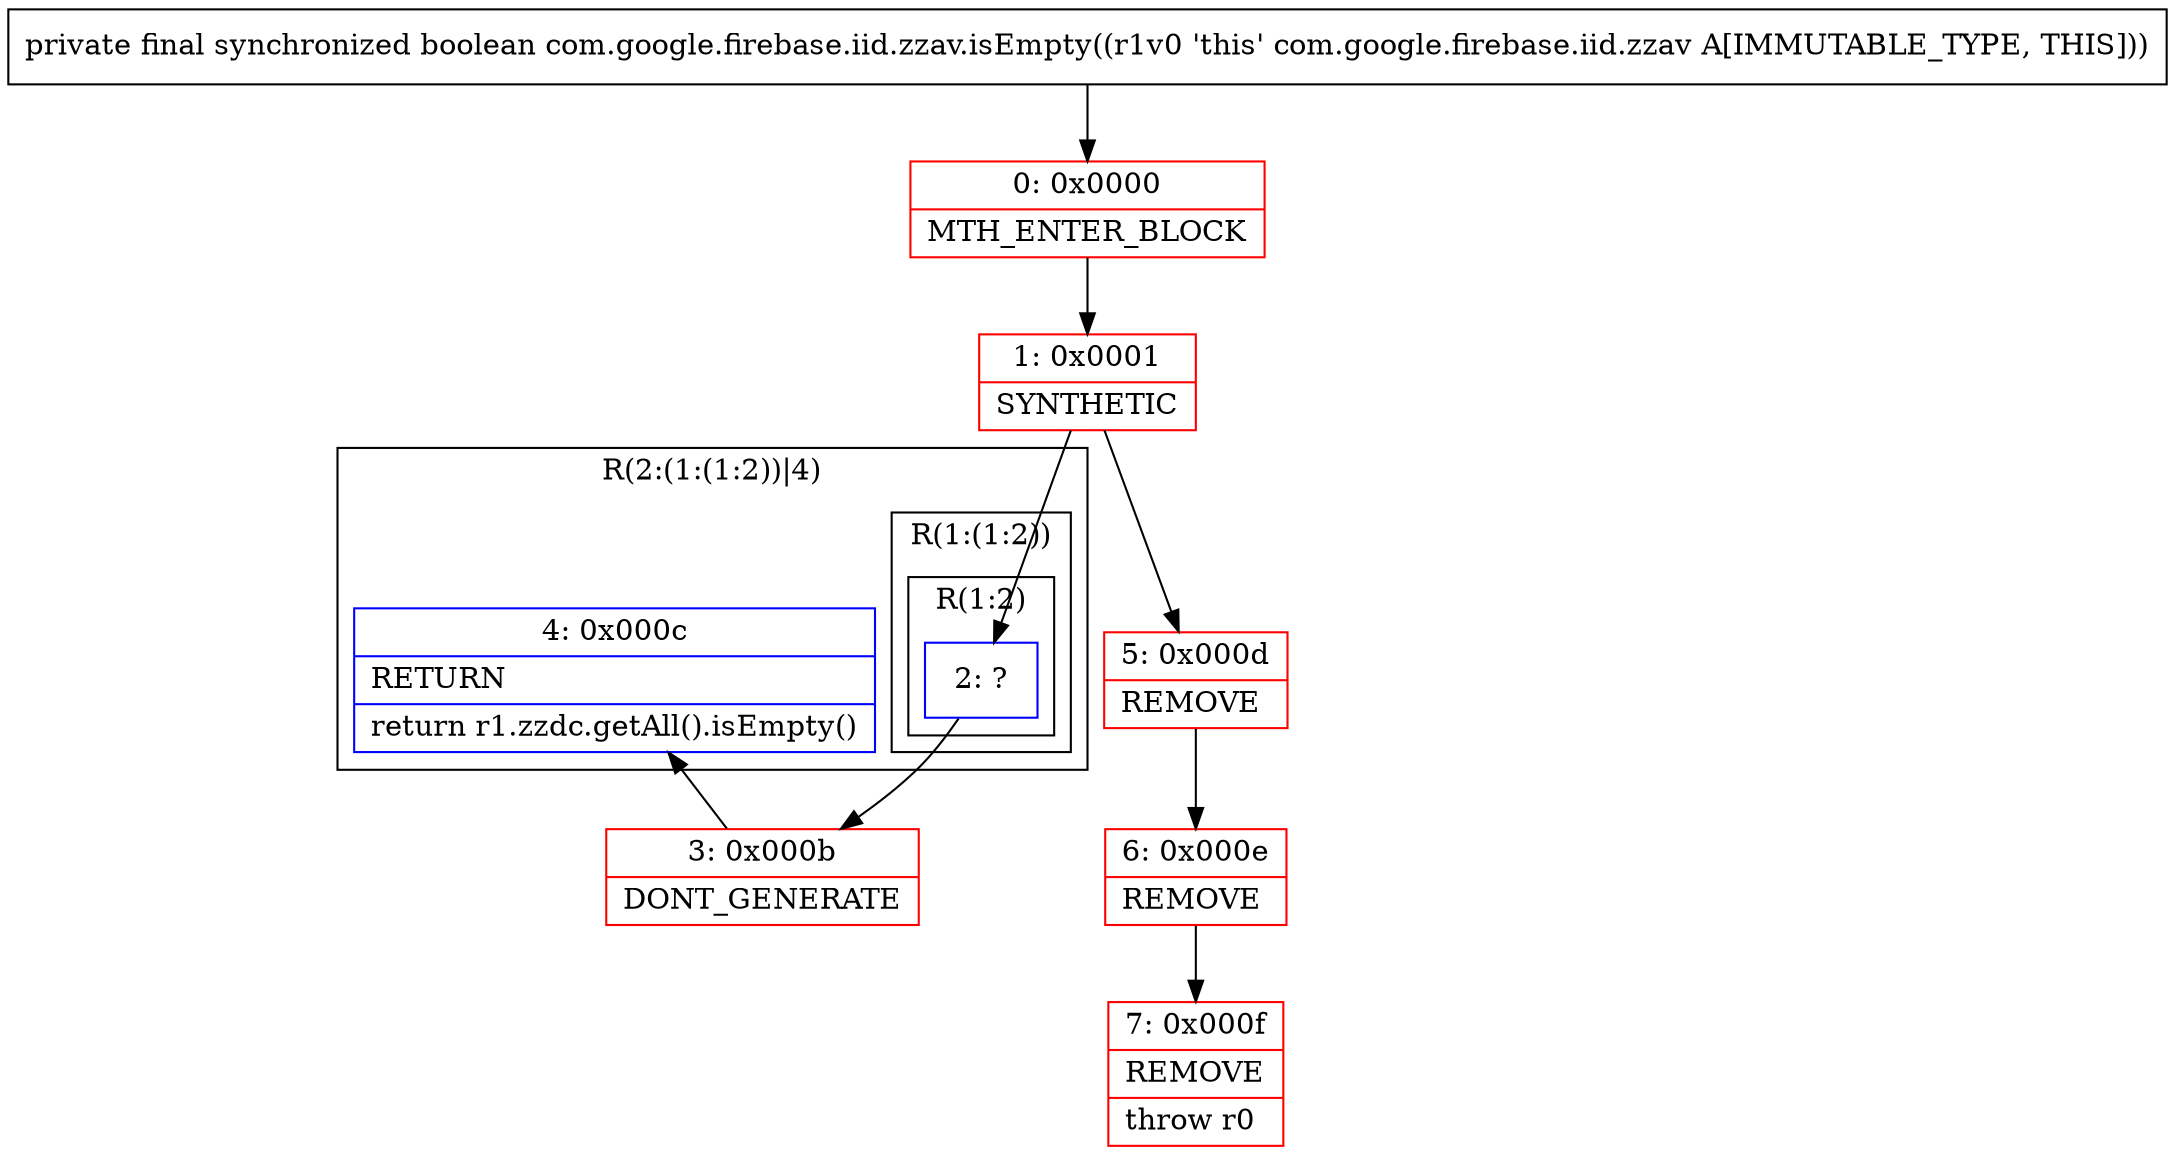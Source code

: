 digraph "CFG forcom.google.firebase.iid.zzav.isEmpty()Z" {
subgraph cluster_Region_823061182 {
label = "R(2:(1:(1:2))|4)";
node [shape=record,color=blue];
subgraph cluster_Region_56000221 {
label = "R(1:(1:2))";
node [shape=record,color=blue];
subgraph cluster_Region_257011759 {
label = "R(1:2)";
node [shape=record,color=blue];
Node_2 [shape=record,label="{2\:\ ?}"];
}
}
Node_4 [shape=record,label="{4\:\ 0x000c|RETURN\l|return r1.zzdc.getAll().isEmpty()\l}"];
}
Node_0 [shape=record,color=red,label="{0\:\ 0x0000|MTH_ENTER_BLOCK\l}"];
Node_1 [shape=record,color=red,label="{1\:\ 0x0001|SYNTHETIC\l}"];
Node_3 [shape=record,color=red,label="{3\:\ 0x000b|DONT_GENERATE\l}"];
Node_5 [shape=record,color=red,label="{5\:\ 0x000d|REMOVE\l}"];
Node_6 [shape=record,color=red,label="{6\:\ 0x000e|REMOVE\l}"];
Node_7 [shape=record,color=red,label="{7\:\ 0x000f|REMOVE\l|throw r0\l}"];
MethodNode[shape=record,label="{private final synchronized boolean com.google.firebase.iid.zzav.isEmpty((r1v0 'this' com.google.firebase.iid.zzav A[IMMUTABLE_TYPE, THIS])) }"];
MethodNode -> Node_0;
Node_2 -> Node_3;
Node_0 -> Node_1;
Node_1 -> Node_2;
Node_1 -> Node_5;
Node_3 -> Node_4;
Node_5 -> Node_6;
Node_6 -> Node_7;
}

